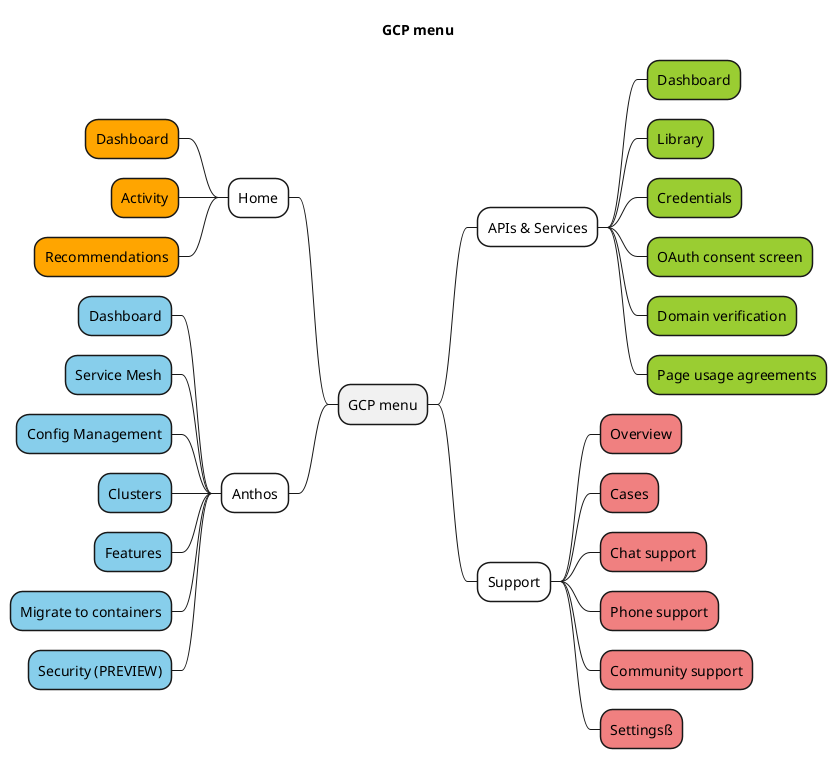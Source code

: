 @startmindmap
title GCP menu
* GCP menu
--[#White] Home
---[#Orange] Dashboard
---[#Orange] Activity
---[#Orange] Recommendations

' --[#White] Marketplace
' --[#White] Billing

**[#White] APIs & Services
***[#YellowGreen] Dashboard
***[#YellowGreen] Library
***[#YellowGreen] Credentials
***[#YellowGreen] OAuth consent screen
***[#YellowGreen] Domain verification
***[#YellowGreen] Page usage agreements

**[#White] Support
***[#LightCoral] Overview
***[#LightCoral] Cases
***[#LightCoral] Chat support
***[#LightCoral] Phone support
***[#LightCoral] Community support
***[#LightCoral] Settingsß

' --[#White] Getting started
' --[#White] Compliance

--[#White] Anthos
---[#SkyBlue] Dashboard
---[#SkyBlue] Service Mesh
---[#SkyBlue] Config Management
---[#SkyBlue] Clusters
---[#SkyBlue] Features
---[#SkyBlue] Migrate to containers
---[#SkyBlue] Security (PREVIEW)

@endmindmap